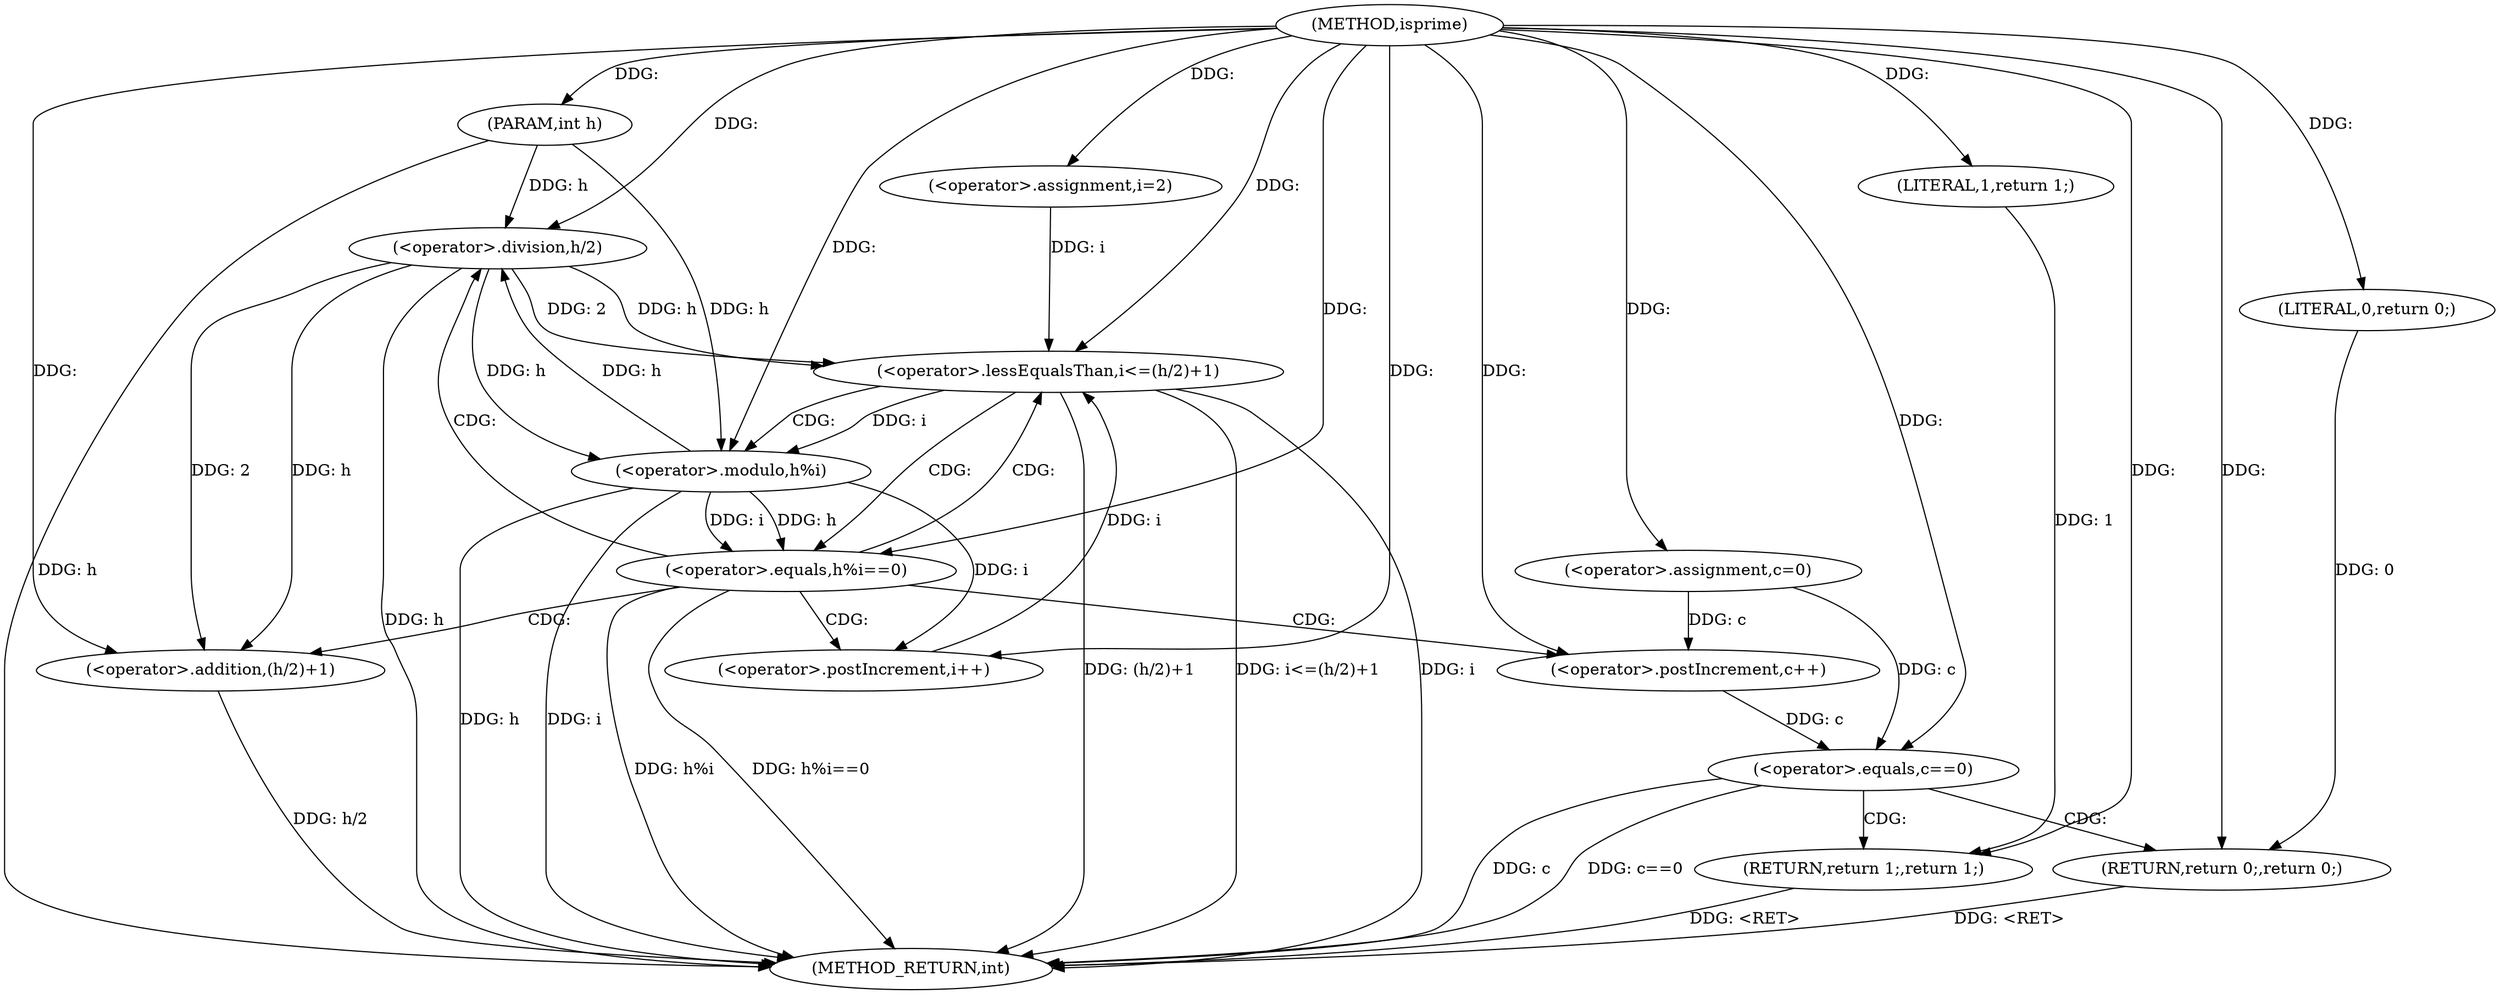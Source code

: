 digraph "isprime" {  
"1000114" [label = "(METHOD,isprime)" ]
"1000155" [label = "(METHOD_RETURN,int)" ]
"1000115" [label = "(PARAM,int h)" ]
"1000118" [label = "(<operator>.assignment,c=0)" ]
"1000123" [label = "(<operator>.assignment,i=2)" ]
"1000126" [label = "(<operator>.lessEqualsThan,i<=(h/2)+1)" ]
"1000133" [label = "(<operator>.postIncrement,i++)" ]
"1000147" [label = "(<operator>.equals,c==0)" ]
"1000150" [label = "(RETURN,return 1;,return 1;)" ]
"1000151" [label = "(LITERAL,1,return 1;)" ]
"1000153" [label = "(RETURN,return 0;,return 0;)" ]
"1000128" [label = "(<operator>.addition,(h/2)+1)" ]
"1000137" [label = "(<operator>.equals,h%i==0)" ]
"1000154" [label = "(LITERAL,0,return 0;)" ]
"1000129" [label = "(<operator>.division,h/2)" ]
"1000143" [label = "(<operator>.postIncrement,c++)" ]
"1000138" [label = "(<operator>.modulo,h%i)" ]
  "1000115" -> "1000155"  [ label = "DDG: h"] 
  "1000126" -> "1000155"  [ label = "DDG: i"] 
  "1000129" -> "1000155"  [ label = "DDG: h"] 
  "1000128" -> "1000155"  [ label = "DDG: h/2"] 
  "1000126" -> "1000155"  [ label = "DDG: (h/2)+1"] 
  "1000126" -> "1000155"  [ label = "DDG: i<=(h/2)+1"] 
  "1000138" -> "1000155"  [ label = "DDG: h"] 
  "1000138" -> "1000155"  [ label = "DDG: i"] 
  "1000137" -> "1000155"  [ label = "DDG: h%i"] 
  "1000137" -> "1000155"  [ label = "DDG: h%i==0"] 
  "1000147" -> "1000155"  [ label = "DDG: c"] 
  "1000147" -> "1000155"  [ label = "DDG: c==0"] 
  "1000150" -> "1000155"  [ label = "DDG: <RET>"] 
  "1000153" -> "1000155"  [ label = "DDG: <RET>"] 
  "1000114" -> "1000115"  [ label = "DDG: "] 
  "1000114" -> "1000118"  [ label = "DDG: "] 
  "1000114" -> "1000123"  [ label = "DDG: "] 
  "1000151" -> "1000150"  [ label = "DDG: 1"] 
  "1000114" -> "1000150"  [ label = "DDG: "] 
  "1000123" -> "1000126"  [ label = "DDG: i"] 
  "1000133" -> "1000126"  [ label = "DDG: i"] 
  "1000114" -> "1000126"  [ label = "DDG: "] 
  "1000129" -> "1000126"  [ label = "DDG: h"] 
  "1000129" -> "1000126"  [ label = "DDG: 2"] 
  "1000138" -> "1000133"  [ label = "DDG: i"] 
  "1000114" -> "1000133"  [ label = "DDG: "] 
  "1000118" -> "1000147"  [ label = "DDG: c"] 
  "1000143" -> "1000147"  [ label = "DDG: c"] 
  "1000114" -> "1000147"  [ label = "DDG: "] 
  "1000114" -> "1000151"  [ label = "DDG: "] 
  "1000154" -> "1000153"  [ label = "DDG: 0"] 
  "1000114" -> "1000153"  [ label = "DDG: "] 
  "1000129" -> "1000128"  [ label = "DDG: h"] 
  "1000129" -> "1000128"  [ label = "DDG: 2"] 
  "1000114" -> "1000128"  [ label = "DDG: "] 
  "1000114" -> "1000154"  [ label = "DDG: "] 
  "1000138" -> "1000129"  [ label = "DDG: h"] 
  "1000115" -> "1000129"  [ label = "DDG: h"] 
  "1000114" -> "1000129"  [ label = "DDG: "] 
  "1000138" -> "1000137"  [ label = "DDG: h"] 
  "1000138" -> "1000137"  [ label = "DDG: i"] 
  "1000114" -> "1000137"  [ label = "DDG: "] 
  "1000129" -> "1000138"  [ label = "DDG: h"] 
  "1000115" -> "1000138"  [ label = "DDG: h"] 
  "1000114" -> "1000138"  [ label = "DDG: "] 
  "1000126" -> "1000138"  [ label = "DDG: i"] 
  "1000118" -> "1000143"  [ label = "DDG: c"] 
  "1000114" -> "1000143"  [ label = "DDG: "] 
  "1000126" -> "1000137"  [ label = "CDG: "] 
  "1000126" -> "1000138"  [ label = "CDG: "] 
  "1000147" -> "1000153"  [ label = "CDG: "] 
  "1000147" -> "1000150"  [ label = "CDG: "] 
  "1000137" -> "1000128"  [ label = "CDG: "] 
  "1000137" -> "1000129"  [ label = "CDG: "] 
  "1000137" -> "1000133"  [ label = "CDG: "] 
  "1000137" -> "1000143"  [ label = "CDG: "] 
  "1000137" -> "1000126"  [ label = "CDG: "] 
}
